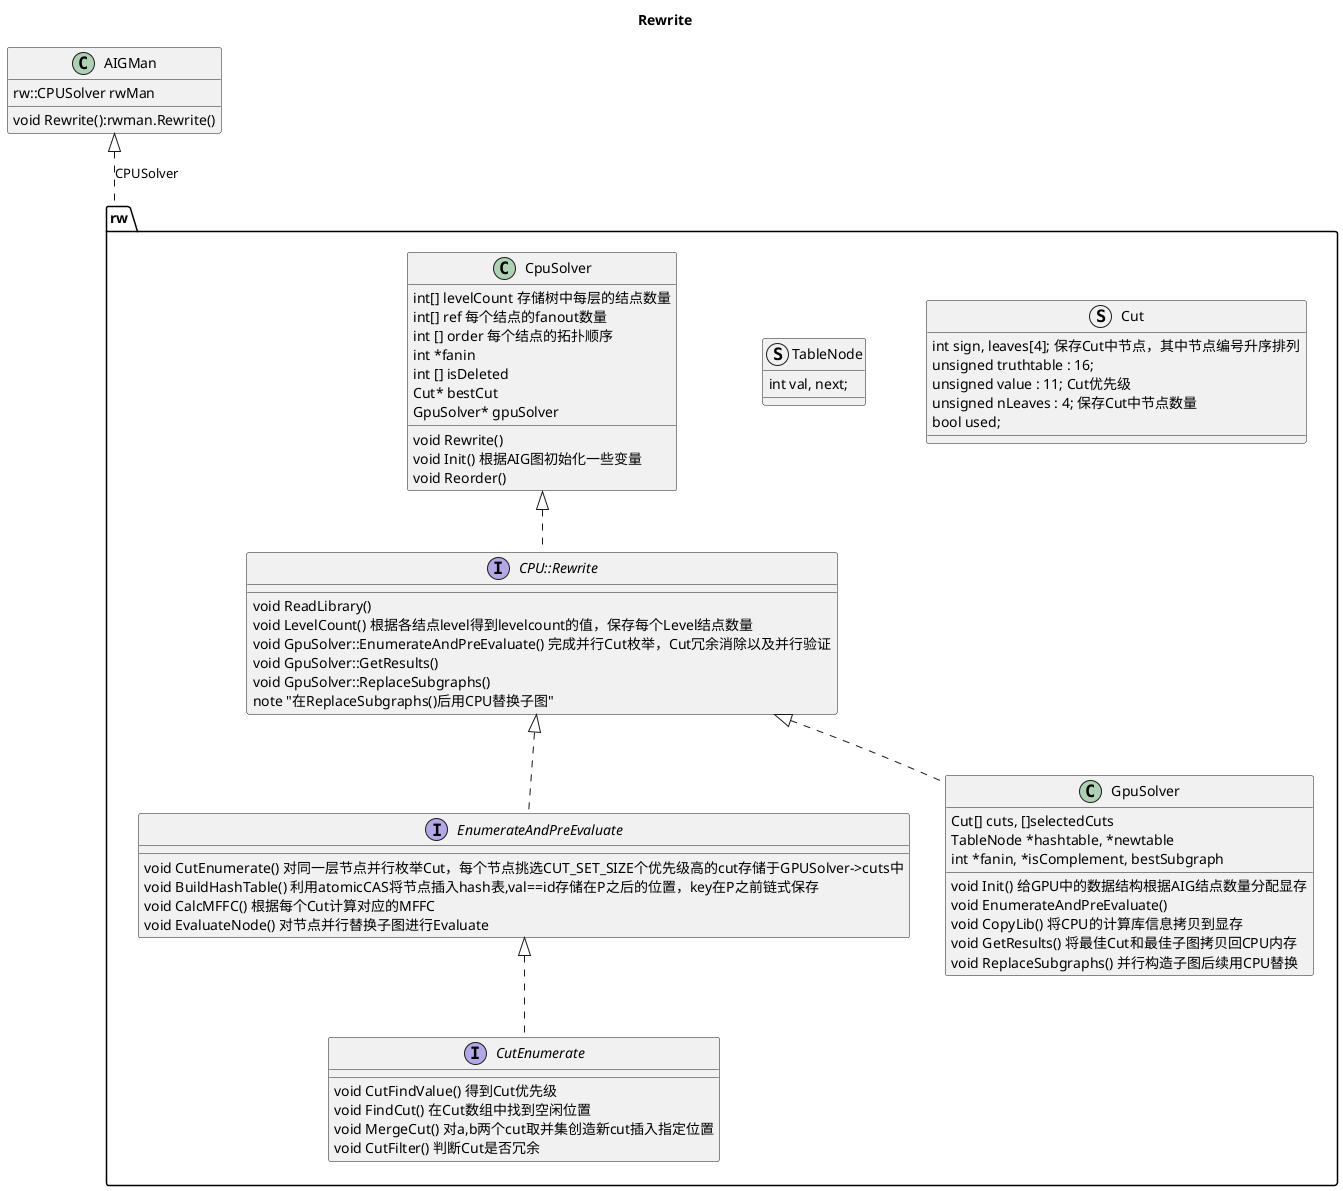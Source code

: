 @startuml Rewrite
title Rewrite

class AIGMan{
    rw::CPUSolver rwMan
    void Rewrite():rwman.Rewrite()
}

namespace rw{

    Struct Cut{
        int sign, leaves[4]; 保存Cut中节点，其中节点编号升序排列
        unsigned truthtable : 16;
        unsigned value : 11; Cut优先级
        unsigned nLeaves : 4; 保存Cut中节点数量
        bool used;
    }

    Struct TableNode {
        int val, next;
    }

    class CpuSolver{
        int[] levelCount 存储树中每层的结点数量
        int[] ref 每个结点的fanout数量
        int [] order 每个结点的拓扑顺序
        int *fanin
        int [] isDeleted
        Cut* bestCut
        GpuSolver* gpuSolver
        void Rewrite()
        void Init() 根据AIG图初始化一些变量
        void Reorder()
    }

    interface CPU::Rewrite{
        void ReadLibrary()
        void LevelCount() 根据各结点level得到levelcount的值，保存每个Level结点数量
        void GpuSolver::EnumerateAndPreEvaluate() 完成并行Cut枚举，Cut冗余消除以及并行验证
        void GpuSolver::GetResults()
        void GpuSolver::ReplaceSubgraphs()
        note "在ReplaceSubgraphs()后用CPU替换子图"
    }

    interface EnumerateAndPreEvaluate{
        void CutEnumerate() 对同一层节点并行枚举Cut，每个节点挑选CUT_SET_SIZE个优先级高的cut存储于GPUSolver->cuts中
        void BuildHashTable() 利用atomicCAS将节点插入hash表,val==id存储在P之后的位置，key在P之前链式保存
        void CalcMFFC() 根据每个Cut计算对应的MFFC
        void EvaluateNode() 对节点并行替换子图进行Evaluate

    }

    interface CutEnumerate{
        void CutFindValue() 得到Cut优先级
        void FindCut() 在Cut数组中找到空闲位置
        void MergeCut() 对a,b两个cut取并集创造新cut插入指定位置
        void CutFilter() 判断Cut是否冗余
    }

    class GpuSolver{
        void Init() 给GPU中的数据结构根据AIG结点数量分配显存
        void EnumerateAndPreEvaluate()
        void CopyLib() 将CPU的计算库信息拷贝到显存
        void GetResults() 将最佳Cut和最佳子图拷贝回CPU内存
        void ReplaceSubgraphs() 并行构造子图后续用CPU替换
        
        Cut[] cuts, []selectedCuts
        TableNode *hashtable, *newtable
        int *fanin, *isComplement, bestSubgraph
    }

    CpuSolver <|.. CPU::Rewrite
    CPU::Rewrite <|.. GpuSolver
    CPU::Rewrite <|.. EnumerateAndPreEvaluate
    EnumerateAndPreEvaluate <|.. CutEnumerate
}

AIGMan <|.. rw:CPUSolver

@enduml